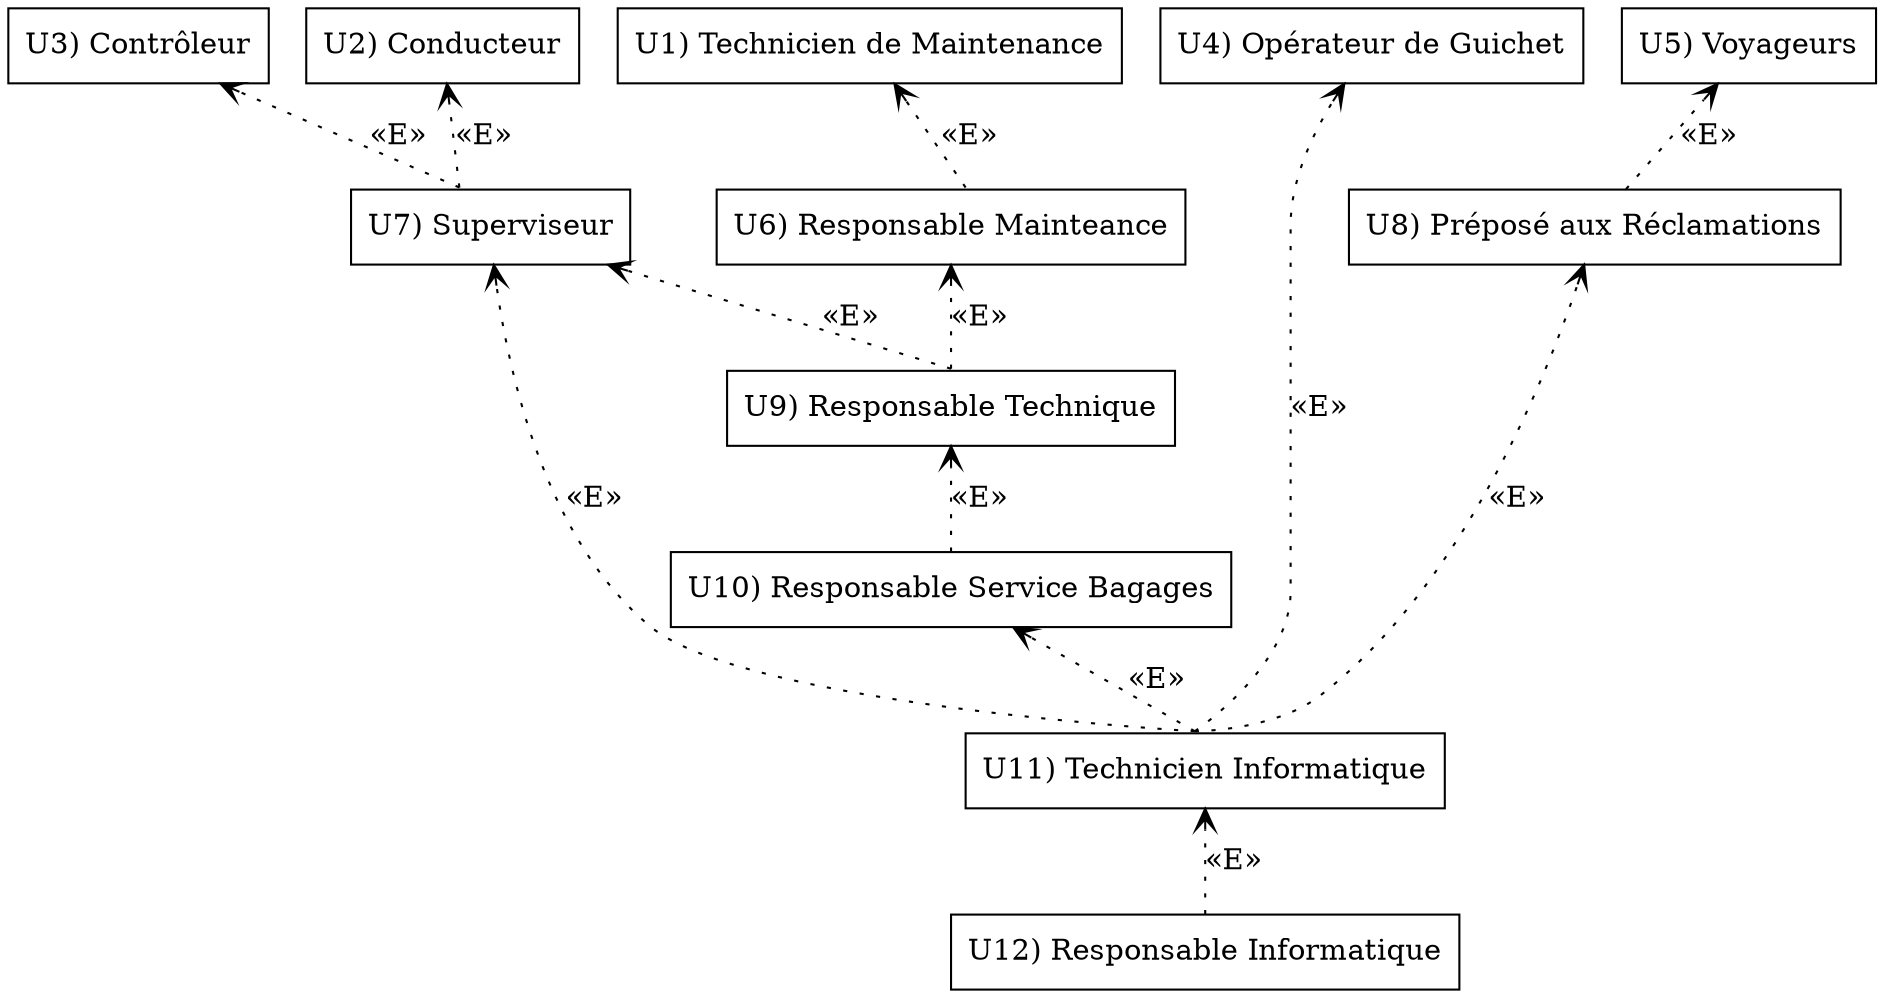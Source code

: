 digraph{
	
	graph [
		rankdir = "BT"
	]

	
	node [
		shape = "box"
		sametail = "true"
	]
	
	edge [
		style = "dotted"
		arrowhead = "open"
		sametail = "true"
		
		label = "«E»"
	]

	{	
		{
			"U1" [
				label = "U1) Technicien de Maintenance"
			]
			
			"U6" [
				label = "U6) Responsable Mainteance"
			]
		}
		
		{
			"U2" [
				label = "U2) Conducteur"
			]
			
			"U3" [
				label = "U3) Contrôleur"
			]
			
			"U7" [
				label = "U7) Superviseur"
			]
			
			U7 -> U2
			U7 -> U3
		}
		
		{
			"U9" [
				label = "U9) Responsable Technique"
			]
			
			"U10" [
				label = "U10) Responsable Service Bagages"
			]
		}
	}	
	
	{	
		"U4" [
			label = "U4) Opérateur de Guichet"
		]
		
		{	
			"U5" [
				label = "U5) Voyageurs"
			]
			
			"U8" [
				label = "U8) Préposé aux Réclamations"
			]
		}
	}

	{
		"U11" [
			label = "U11) Technicien Informatique"
		]
		
		"U12" [
			label = "U12) Responsable Informatique"
		]
	}
	
	U12 -> U11 -> U10 -> U9 -> U7

	U11 -> U8 -> U5	
	U11 -> U7
	U11 -> U4
	
	//U7 -> U2
	//U7 -> U3
	
	U9 -> U6 -> U1
	
	/*invisible link*/

	U6 -> U4 [ style = "invis" ]
	U9 -> U8 [ style = "invis" ]
	
	}